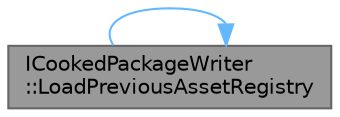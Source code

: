 digraph "ICookedPackageWriter::LoadPreviousAssetRegistry"
{
 // INTERACTIVE_SVG=YES
 // LATEX_PDF_SIZE
  bgcolor="transparent";
  edge [fontname=Helvetica,fontsize=10,labelfontname=Helvetica,labelfontsize=10];
  node [fontname=Helvetica,fontsize=10,shape=box,height=0.2,width=0.4];
  rankdir="RL";
  Node1 [id="Node000001",label="ICookedPackageWriter\l::LoadPreviousAssetRegistry",height=0.2,width=0.4,color="gray40", fillcolor="grey60", style="filled", fontcolor="black",tooltip="Returns an AssetRegistry describing the previous cook results."];
  Node1 -> Node1 [id="edge1_Node000001_Node000001",dir="back",color="steelblue1",style="solid",tooltip=" "];
}
